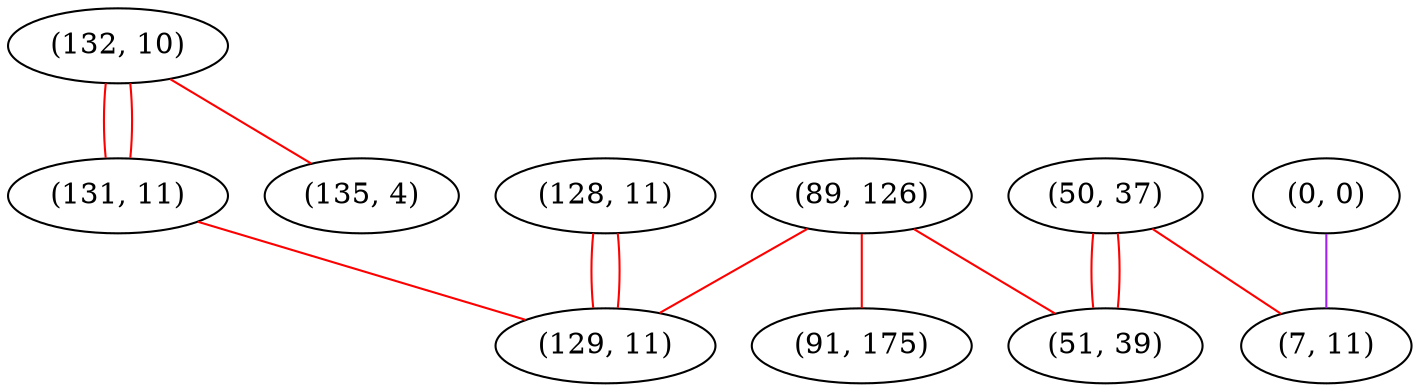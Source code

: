 graph "" {
"(132, 10)";
"(0, 0)";
"(89, 126)";
"(91, 175)";
"(50, 37)";
"(131, 11)";
"(135, 4)";
"(128, 11)";
"(51, 39)";
"(7, 11)";
"(129, 11)";
"(132, 10)" -- "(135, 4)"  [color=red, key=0, weight=1];
"(132, 10)" -- "(131, 11)"  [color=red, key=0, weight=1];
"(132, 10)" -- "(131, 11)"  [color=red, key=1, weight=1];
"(0, 0)" -- "(7, 11)"  [color=purple, key=0, weight=4];
"(89, 126)" -- "(51, 39)"  [color=red, key=0, weight=1];
"(89, 126)" -- "(129, 11)"  [color=red, key=0, weight=1];
"(89, 126)" -- "(91, 175)"  [color=red, key=0, weight=1];
"(50, 37)" -- "(7, 11)"  [color=red, key=0, weight=1];
"(50, 37)" -- "(51, 39)"  [color=red, key=0, weight=1];
"(50, 37)" -- "(51, 39)"  [color=red, key=1, weight=1];
"(131, 11)" -- "(129, 11)"  [color=red, key=0, weight=1];
"(128, 11)" -- "(129, 11)"  [color=red, key=0, weight=1];
"(128, 11)" -- "(129, 11)"  [color=red, key=1, weight=1];
}
